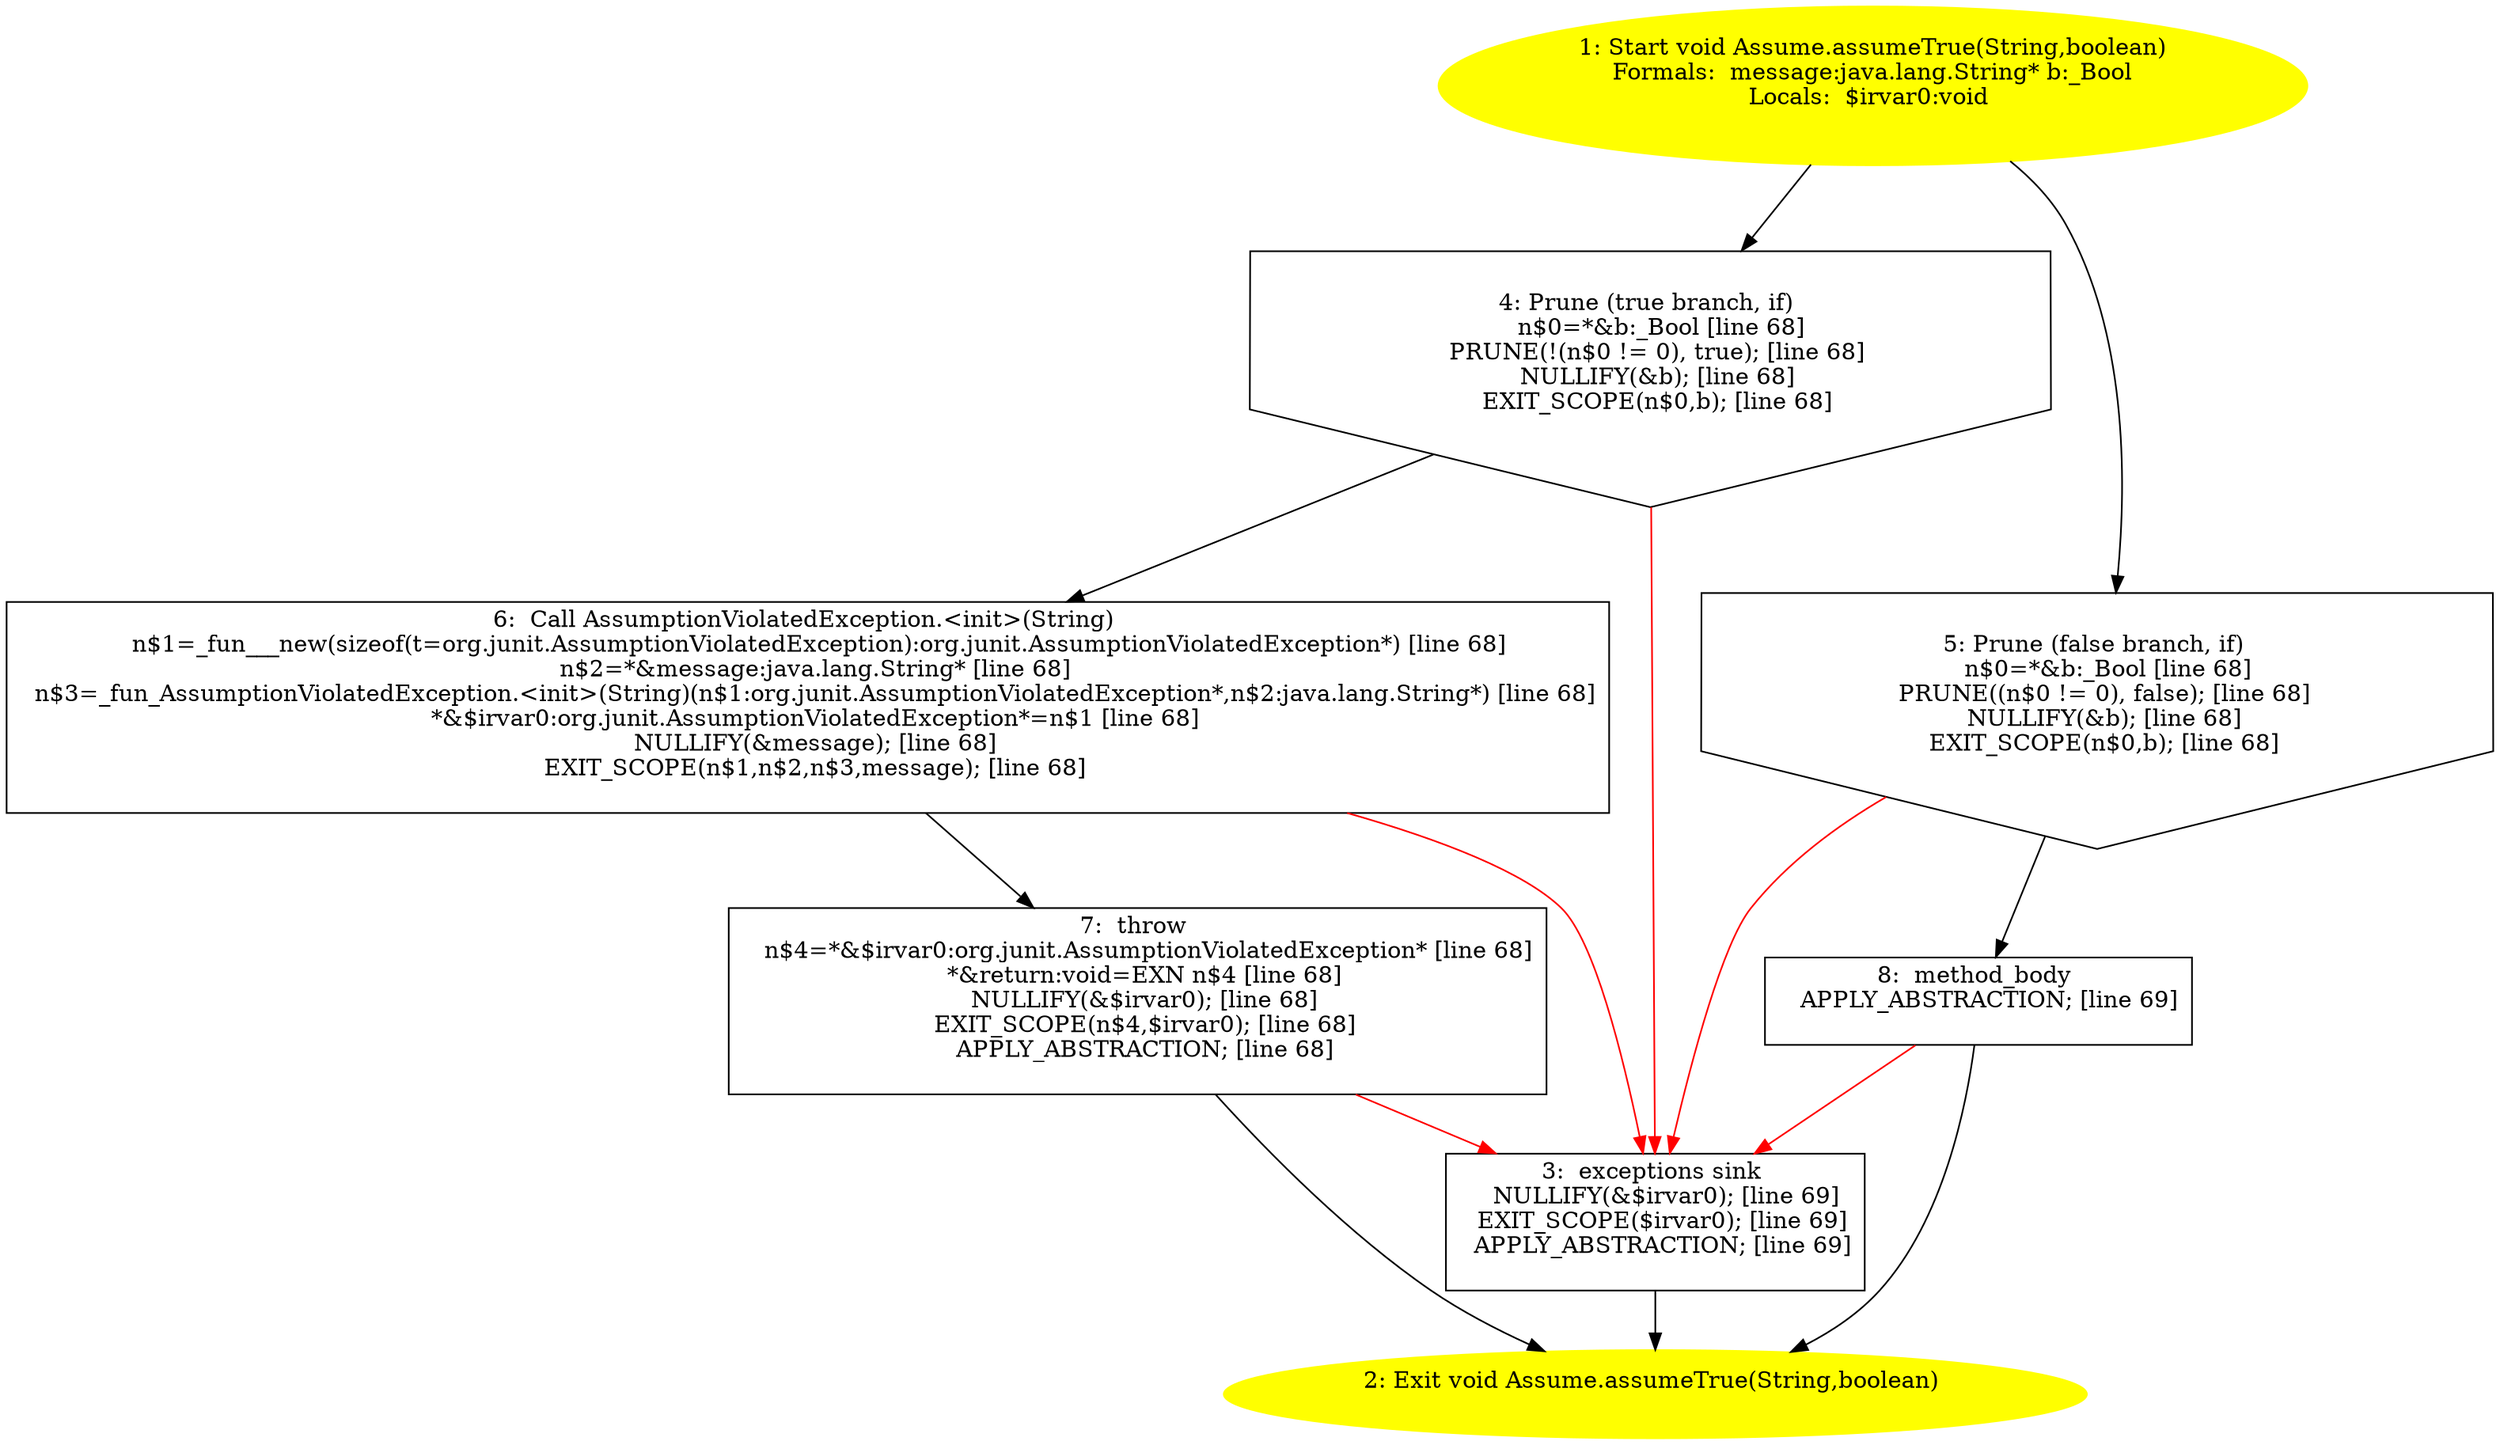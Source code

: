 /* @generated */
digraph cfg {
"org.junit.Assume.assumeTrue(java.lang.String,boolean):void.16b989fe82604cada9958d0f5c9bc473_1" [label="1: Start void Assume.assumeTrue(String,boolean)\nFormals:  message:java.lang.String* b:_Bool\nLocals:  $irvar0:void \n  " color=yellow style=filled]
	

	 "org.junit.Assume.assumeTrue(java.lang.String,boolean):void.16b989fe82604cada9958d0f5c9bc473_1" -> "org.junit.Assume.assumeTrue(java.lang.String,boolean):void.16b989fe82604cada9958d0f5c9bc473_4" ;
	 "org.junit.Assume.assumeTrue(java.lang.String,boolean):void.16b989fe82604cada9958d0f5c9bc473_1" -> "org.junit.Assume.assumeTrue(java.lang.String,boolean):void.16b989fe82604cada9958d0f5c9bc473_5" ;
"org.junit.Assume.assumeTrue(java.lang.String,boolean):void.16b989fe82604cada9958d0f5c9bc473_2" [label="2: Exit void Assume.assumeTrue(String,boolean) \n  " color=yellow style=filled]
	

"org.junit.Assume.assumeTrue(java.lang.String,boolean):void.16b989fe82604cada9958d0f5c9bc473_3" [label="3:  exceptions sink \n   NULLIFY(&$irvar0); [line 69]\n  EXIT_SCOPE($irvar0); [line 69]\n  APPLY_ABSTRACTION; [line 69]\n " shape="box"]
	

	 "org.junit.Assume.assumeTrue(java.lang.String,boolean):void.16b989fe82604cada9958d0f5c9bc473_3" -> "org.junit.Assume.assumeTrue(java.lang.String,boolean):void.16b989fe82604cada9958d0f5c9bc473_2" ;
"org.junit.Assume.assumeTrue(java.lang.String,boolean):void.16b989fe82604cada9958d0f5c9bc473_4" [label="4: Prune (true branch, if) \n   n$0=*&b:_Bool [line 68]\n  PRUNE(!(n$0 != 0), true); [line 68]\n  NULLIFY(&b); [line 68]\n  EXIT_SCOPE(n$0,b); [line 68]\n " shape="invhouse"]
	

	 "org.junit.Assume.assumeTrue(java.lang.String,boolean):void.16b989fe82604cada9958d0f5c9bc473_4" -> "org.junit.Assume.assumeTrue(java.lang.String,boolean):void.16b989fe82604cada9958d0f5c9bc473_6" ;
	 "org.junit.Assume.assumeTrue(java.lang.String,boolean):void.16b989fe82604cada9958d0f5c9bc473_4" -> "org.junit.Assume.assumeTrue(java.lang.String,boolean):void.16b989fe82604cada9958d0f5c9bc473_3" [color="red" ];
"org.junit.Assume.assumeTrue(java.lang.String,boolean):void.16b989fe82604cada9958d0f5c9bc473_5" [label="5: Prune (false branch, if) \n   n$0=*&b:_Bool [line 68]\n  PRUNE((n$0 != 0), false); [line 68]\n  NULLIFY(&b); [line 68]\n  EXIT_SCOPE(n$0,b); [line 68]\n " shape="invhouse"]
	

	 "org.junit.Assume.assumeTrue(java.lang.String,boolean):void.16b989fe82604cada9958d0f5c9bc473_5" -> "org.junit.Assume.assumeTrue(java.lang.String,boolean):void.16b989fe82604cada9958d0f5c9bc473_8" ;
	 "org.junit.Assume.assumeTrue(java.lang.String,boolean):void.16b989fe82604cada9958d0f5c9bc473_5" -> "org.junit.Assume.assumeTrue(java.lang.String,boolean):void.16b989fe82604cada9958d0f5c9bc473_3" [color="red" ];
"org.junit.Assume.assumeTrue(java.lang.String,boolean):void.16b989fe82604cada9958d0f5c9bc473_6" [label="6:  Call AssumptionViolatedException.<init>(String) \n   n$1=_fun___new(sizeof(t=org.junit.AssumptionViolatedException):org.junit.AssumptionViolatedException*) [line 68]\n  n$2=*&message:java.lang.String* [line 68]\n  n$3=_fun_AssumptionViolatedException.<init>(String)(n$1:org.junit.AssumptionViolatedException*,n$2:java.lang.String*) [line 68]\n  *&$irvar0:org.junit.AssumptionViolatedException*=n$1 [line 68]\n  NULLIFY(&message); [line 68]\n  EXIT_SCOPE(n$1,n$2,n$3,message); [line 68]\n " shape="box"]
	

	 "org.junit.Assume.assumeTrue(java.lang.String,boolean):void.16b989fe82604cada9958d0f5c9bc473_6" -> "org.junit.Assume.assumeTrue(java.lang.String,boolean):void.16b989fe82604cada9958d0f5c9bc473_7" ;
	 "org.junit.Assume.assumeTrue(java.lang.String,boolean):void.16b989fe82604cada9958d0f5c9bc473_6" -> "org.junit.Assume.assumeTrue(java.lang.String,boolean):void.16b989fe82604cada9958d0f5c9bc473_3" [color="red" ];
"org.junit.Assume.assumeTrue(java.lang.String,boolean):void.16b989fe82604cada9958d0f5c9bc473_7" [label="7:  throw \n   n$4=*&$irvar0:org.junit.AssumptionViolatedException* [line 68]\n  *&return:void=EXN n$4 [line 68]\n  NULLIFY(&$irvar0); [line 68]\n  EXIT_SCOPE(n$4,$irvar0); [line 68]\n  APPLY_ABSTRACTION; [line 68]\n " shape="box"]
	

	 "org.junit.Assume.assumeTrue(java.lang.String,boolean):void.16b989fe82604cada9958d0f5c9bc473_7" -> "org.junit.Assume.assumeTrue(java.lang.String,boolean):void.16b989fe82604cada9958d0f5c9bc473_2" ;
	 "org.junit.Assume.assumeTrue(java.lang.String,boolean):void.16b989fe82604cada9958d0f5c9bc473_7" -> "org.junit.Assume.assumeTrue(java.lang.String,boolean):void.16b989fe82604cada9958d0f5c9bc473_3" [color="red" ];
"org.junit.Assume.assumeTrue(java.lang.String,boolean):void.16b989fe82604cada9958d0f5c9bc473_8" [label="8:  method_body \n   APPLY_ABSTRACTION; [line 69]\n " shape="box"]
	

	 "org.junit.Assume.assumeTrue(java.lang.String,boolean):void.16b989fe82604cada9958d0f5c9bc473_8" -> "org.junit.Assume.assumeTrue(java.lang.String,boolean):void.16b989fe82604cada9958d0f5c9bc473_2" ;
	 "org.junit.Assume.assumeTrue(java.lang.String,boolean):void.16b989fe82604cada9958d0f5c9bc473_8" -> "org.junit.Assume.assumeTrue(java.lang.String,boolean):void.16b989fe82604cada9958d0f5c9bc473_3" [color="red" ];
}
